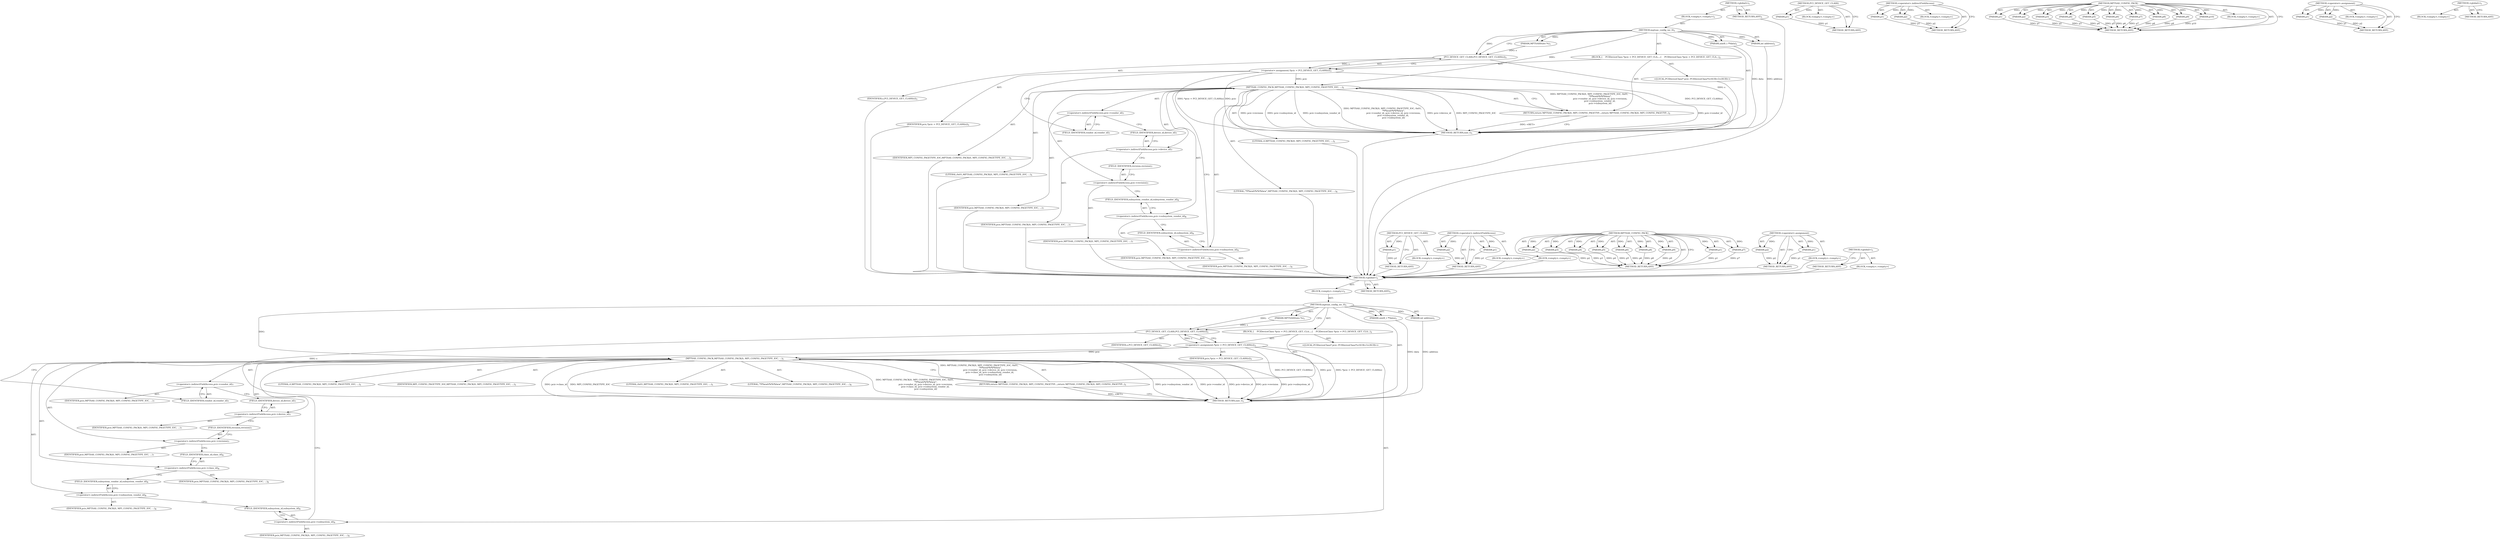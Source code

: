 digraph "&lt;global&gt;" {
vulnerable_6 [label=<(METHOD,&lt;global&gt;)<SUB>1</SUB>>];
vulnerable_7 [label=<(BLOCK,&lt;empty&gt;,&lt;empty&gt;)<SUB>1</SUB>>];
vulnerable_8 [label=<(METHOD,mptsas_config_ioc_0)<SUB>1</SUB>>];
vulnerable_9 [label=<(PARAM,MPTSASState *s)<SUB>1</SUB>>];
vulnerable_10 [label=<(PARAM,uint8_t **data)<SUB>1</SUB>>];
vulnerable_11 [label=<(PARAM,int address)<SUB>1</SUB>>];
vulnerable_12 [label=<(BLOCK,{
    PCIDeviceClass *pcic = PCI_DEVICE_GET_CLA...,{
    PCIDeviceClass *pcic = PCI_DEVICE_GET_CLA...)<SUB>2</SUB>>];
vulnerable_13 [label="<(LOCAL,PCIDeviceClass* pcic: PCIDeviceClass*)<SUB>3</SUB>>"];
vulnerable_14 [label=<(&lt;operator&gt;.assignment,*pcic = PCI_DEVICE_GET_CLASS(s))<SUB>3</SUB>>];
vulnerable_15 [label=<(IDENTIFIER,pcic,*pcic = PCI_DEVICE_GET_CLASS(s))<SUB>3</SUB>>];
vulnerable_16 [label=<(PCI_DEVICE_GET_CLASS,PCI_DEVICE_GET_CLASS(s))<SUB>3</SUB>>];
vulnerable_17 [label=<(IDENTIFIER,s,PCI_DEVICE_GET_CLASS(s))<SUB>3</SUB>>];
vulnerable_18 [label=<(RETURN,return MPTSAS_CONFIG_PACK(0, MPI_CONFIG_PAGETYP...,return MPTSAS_CONFIG_PACK(0, MPI_CONFIG_PAGETYP...)<SUB>5</SUB>>];
vulnerable_19 [label=<(MPTSAS_CONFIG_PACK,MPTSAS_CONFIG_PACK(0, MPI_CONFIG_PAGETYPE_IOC, ...)<SUB>5</SUB>>];
vulnerable_20 [label=<(LITERAL,0,MPTSAS_CONFIG_PACK(0, MPI_CONFIG_PAGETYPE_IOC, ...)<SUB>5</SUB>>];
vulnerable_21 [label=<(IDENTIFIER,MPI_CONFIG_PAGETYPE_IOC,MPTSAS_CONFIG_PACK(0, MPI_CONFIG_PAGETYPE_IOC, ...)<SUB>5</SUB>>];
vulnerable_22 [label=<(LITERAL,0x01,MPTSAS_CONFIG_PACK(0, MPI_CONFIG_PAGETYPE_IOC, ...)<SUB>5</SUB>>];
vulnerable_23 [label=<(LITERAL,&quot;*l*lwwb*b*b*blww&quot;,MPTSAS_CONFIG_PACK(0, MPI_CONFIG_PAGETYPE_IOC, ...)<SUB>6</SUB>>];
vulnerable_24 [label=<(&lt;operator&gt;.indirectFieldAccess,pcic-&gt;vendor_id)<SUB>7</SUB>>];
vulnerable_25 [label=<(IDENTIFIER,pcic,MPTSAS_CONFIG_PACK(0, MPI_CONFIG_PAGETYPE_IOC, ...)<SUB>7</SUB>>];
vulnerable_26 [label=<(FIELD_IDENTIFIER,vendor_id,vendor_id)<SUB>7</SUB>>];
vulnerable_27 [label=<(&lt;operator&gt;.indirectFieldAccess,pcic-&gt;device_id)<SUB>7</SUB>>];
vulnerable_28 [label=<(IDENTIFIER,pcic,MPTSAS_CONFIG_PACK(0, MPI_CONFIG_PAGETYPE_IOC, ...)<SUB>7</SUB>>];
vulnerable_29 [label=<(FIELD_IDENTIFIER,device_id,device_id)<SUB>7</SUB>>];
vulnerable_30 [label=<(&lt;operator&gt;.indirectFieldAccess,pcic-&gt;revision)<SUB>7</SUB>>];
vulnerable_31 [label=<(IDENTIFIER,pcic,MPTSAS_CONFIG_PACK(0, MPI_CONFIG_PAGETYPE_IOC, ...)<SUB>7</SUB>>];
vulnerable_32 [label=<(FIELD_IDENTIFIER,revision,revision)<SUB>7</SUB>>];
vulnerable_33 [label=<(&lt;operator&gt;.indirectFieldAccess,pcic-&gt;subsystem_vendor_id)<SUB>8</SUB>>];
vulnerable_34 [label=<(IDENTIFIER,pcic,MPTSAS_CONFIG_PACK(0, MPI_CONFIG_PAGETYPE_IOC, ...)<SUB>8</SUB>>];
vulnerable_35 [label=<(FIELD_IDENTIFIER,subsystem_vendor_id,subsystem_vendor_id)<SUB>8</SUB>>];
vulnerable_36 [label=<(&lt;operator&gt;.indirectFieldAccess,pcic-&gt;subsystem_id)<SUB>9</SUB>>];
vulnerable_37 [label=<(IDENTIFIER,pcic,MPTSAS_CONFIG_PACK(0, MPI_CONFIG_PAGETYPE_IOC, ...)<SUB>9</SUB>>];
vulnerable_38 [label=<(FIELD_IDENTIFIER,subsystem_id,subsystem_id)<SUB>9</SUB>>];
vulnerable_39 [label=<(METHOD_RETURN,size_t)<SUB>1</SUB>>];
vulnerable_41 [label=<(METHOD_RETURN,ANY)<SUB>1</SUB>>];
vulnerable_71 [label=<(METHOD,PCI_DEVICE_GET_CLASS)>];
vulnerable_72 [label=<(PARAM,p1)>];
vulnerable_73 [label=<(BLOCK,&lt;empty&gt;,&lt;empty&gt;)>];
vulnerable_74 [label=<(METHOD_RETURN,ANY)>];
vulnerable_87 [label=<(METHOD,&lt;operator&gt;.indirectFieldAccess)>];
vulnerable_88 [label=<(PARAM,p1)>];
vulnerable_89 [label=<(PARAM,p2)>];
vulnerable_90 [label=<(BLOCK,&lt;empty&gt;,&lt;empty&gt;)>];
vulnerable_91 [label=<(METHOD_RETURN,ANY)>];
vulnerable_75 [label=<(METHOD,MPTSAS_CONFIG_PACK)>];
vulnerable_76 [label=<(PARAM,p1)>];
vulnerable_77 [label=<(PARAM,p2)>];
vulnerable_78 [label=<(PARAM,p3)>];
vulnerable_79 [label=<(PARAM,p4)>];
vulnerable_80 [label=<(PARAM,p5)>];
vulnerable_81 [label=<(PARAM,p6)>];
vulnerable_82 [label=<(PARAM,p7)>];
vulnerable_83 [label=<(PARAM,p8)>];
vulnerable_84 [label=<(PARAM,p9)>];
vulnerable_85 [label=<(BLOCK,&lt;empty&gt;,&lt;empty&gt;)>];
vulnerable_86 [label=<(METHOD_RETURN,ANY)>];
vulnerable_66 [label=<(METHOD,&lt;operator&gt;.assignment)>];
vulnerable_67 [label=<(PARAM,p1)>];
vulnerable_68 [label=<(PARAM,p2)>];
vulnerable_69 [label=<(BLOCK,&lt;empty&gt;,&lt;empty&gt;)>];
vulnerable_70 [label=<(METHOD_RETURN,ANY)>];
vulnerable_60 [label=<(METHOD,&lt;global&gt;)<SUB>1</SUB>>];
vulnerable_61 [label=<(BLOCK,&lt;empty&gt;,&lt;empty&gt;)>];
vulnerable_62 [label=<(METHOD_RETURN,ANY)>];
fixed_6 [label=<(METHOD,&lt;global&gt;)<SUB>1</SUB>>];
fixed_7 [label=<(BLOCK,&lt;empty&gt;,&lt;empty&gt;)<SUB>1</SUB>>];
fixed_8 [label=<(METHOD,mptsas_config_ioc_0)<SUB>1</SUB>>];
fixed_9 [label=<(PARAM,MPTSASState *s)<SUB>1</SUB>>];
fixed_10 [label=<(PARAM,uint8_t **data)<SUB>1</SUB>>];
fixed_11 [label=<(PARAM,int address)<SUB>1</SUB>>];
fixed_12 [label=<(BLOCK,{
    PCIDeviceClass *pcic = PCI_DEVICE_GET_CLA...,{
    PCIDeviceClass *pcic = PCI_DEVICE_GET_CLA...)<SUB>2</SUB>>];
fixed_13 [label="<(LOCAL,PCIDeviceClass* pcic: PCIDeviceClass*)<SUB>3</SUB>>"];
fixed_14 [label=<(&lt;operator&gt;.assignment,*pcic = PCI_DEVICE_GET_CLASS(s))<SUB>3</SUB>>];
fixed_15 [label=<(IDENTIFIER,pcic,*pcic = PCI_DEVICE_GET_CLASS(s))<SUB>3</SUB>>];
fixed_16 [label=<(PCI_DEVICE_GET_CLASS,PCI_DEVICE_GET_CLASS(s))<SUB>3</SUB>>];
fixed_17 [label=<(IDENTIFIER,s,PCI_DEVICE_GET_CLASS(s))<SUB>3</SUB>>];
fixed_18 [label=<(RETURN,return MPTSAS_CONFIG_PACK(0, MPI_CONFIG_PAGETYP...,return MPTSAS_CONFIG_PACK(0, MPI_CONFIG_PAGETYP...)<SUB>5</SUB>>];
fixed_19 [label=<(MPTSAS_CONFIG_PACK,MPTSAS_CONFIG_PACK(0, MPI_CONFIG_PAGETYPE_IOC, ...)<SUB>5</SUB>>];
fixed_20 [label=<(LITERAL,0,MPTSAS_CONFIG_PACK(0, MPI_CONFIG_PAGETYPE_IOC, ...)<SUB>5</SUB>>];
fixed_21 [label=<(IDENTIFIER,MPI_CONFIG_PAGETYPE_IOC,MPTSAS_CONFIG_PACK(0, MPI_CONFIG_PAGETYPE_IOC, ...)<SUB>5</SUB>>];
fixed_22 [label=<(LITERAL,0x01,MPTSAS_CONFIG_PACK(0, MPI_CONFIG_PAGETYPE_IOC, ...)<SUB>5</SUB>>];
fixed_23 [label=<(LITERAL,&quot;*l*lwwb*b*b*blww&quot;,MPTSAS_CONFIG_PACK(0, MPI_CONFIG_PAGETYPE_IOC, ...)<SUB>6</SUB>>];
fixed_24 [label=<(&lt;operator&gt;.indirectFieldAccess,pcic-&gt;vendor_id)<SUB>7</SUB>>];
fixed_25 [label=<(IDENTIFIER,pcic,MPTSAS_CONFIG_PACK(0, MPI_CONFIG_PAGETYPE_IOC, ...)<SUB>7</SUB>>];
fixed_26 [label=<(FIELD_IDENTIFIER,vendor_id,vendor_id)<SUB>7</SUB>>];
fixed_27 [label=<(&lt;operator&gt;.indirectFieldAccess,pcic-&gt;device_id)<SUB>7</SUB>>];
fixed_28 [label=<(IDENTIFIER,pcic,MPTSAS_CONFIG_PACK(0, MPI_CONFIG_PAGETYPE_IOC, ...)<SUB>7</SUB>>];
fixed_29 [label=<(FIELD_IDENTIFIER,device_id,device_id)<SUB>7</SUB>>];
fixed_30 [label=<(&lt;operator&gt;.indirectFieldAccess,pcic-&gt;revision)<SUB>7</SUB>>];
fixed_31 [label=<(IDENTIFIER,pcic,MPTSAS_CONFIG_PACK(0, MPI_CONFIG_PAGETYPE_IOC, ...)<SUB>7</SUB>>];
fixed_32 [label=<(FIELD_IDENTIFIER,revision,revision)<SUB>7</SUB>>];
fixed_33 [label=<(&lt;operator&gt;.indirectFieldAccess,pcic-&gt;class_id)<SUB>8</SUB>>];
fixed_34 [label=<(IDENTIFIER,pcic,MPTSAS_CONFIG_PACK(0, MPI_CONFIG_PAGETYPE_IOC, ...)<SUB>8</SUB>>];
fixed_35 [label=<(FIELD_IDENTIFIER,class_id,class_id)<SUB>8</SUB>>];
fixed_36 [label=<(&lt;operator&gt;.indirectFieldAccess,pcic-&gt;subsystem_vendor_id)<SUB>8</SUB>>];
fixed_37 [label=<(IDENTIFIER,pcic,MPTSAS_CONFIG_PACK(0, MPI_CONFIG_PAGETYPE_IOC, ...)<SUB>8</SUB>>];
fixed_38 [label=<(FIELD_IDENTIFIER,subsystem_vendor_id,subsystem_vendor_id)<SUB>8</SUB>>];
fixed_39 [label=<(&lt;operator&gt;.indirectFieldAccess,pcic-&gt;subsystem_id)<SUB>9</SUB>>];
fixed_40 [label=<(IDENTIFIER,pcic,MPTSAS_CONFIG_PACK(0, MPI_CONFIG_PAGETYPE_IOC, ...)<SUB>9</SUB>>];
fixed_41 [label=<(FIELD_IDENTIFIER,subsystem_id,subsystem_id)<SUB>9</SUB>>];
fixed_42 [label=<(METHOD_RETURN,size_t)<SUB>1</SUB>>];
fixed_44 [label=<(METHOD_RETURN,ANY)<SUB>1</SUB>>];
fixed_74 [label=<(METHOD,PCI_DEVICE_GET_CLASS)>];
fixed_75 [label=<(PARAM,p1)>];
fixed_76 [label=<(BLOCK,&lt;empty&gt;,&lt;empty&gt;)>];
fixed_77 [label=<(METHOD_RETURN,ANY)>];
fixed_91 [label=<(METHOD,&lt;operator&gt;.indirectFieldAccess)>];
fixed_92 [label=<(PARAM,p1)>];
fixed_93 [label=<(PARAM,p2)>];
fixed_94 [label=<(BLOCK,&lt;empty&gt;,&lt;empty&gt;)>];
fixed_95 [label=<(METHOD_RETURN,ANY)>];
fixed_78 [label=<(METHOD,MPTSAS_CONFIG_PACK)>];
fixed_79 [label=<(PARAM,p1)>];
fixed_80 [label=<(PARAM,p2)>];
fixed_81 [label=<(PARAM,p3)>];
fixed_82 [label=<(PARAM,p4)>];
fixed_83 [label=<(PARAM,p5)>];
fixed_84 [label=<(PARAM,p6)>];
fixed_85 [label=<(PARAM,p7)>];
fixed_86 [label=<(PARAM,p8)>];
fixed_87 [label=<(PARAM,p9)>];
fixed_88 [label=<(PARAM,p10)>];
fixed_89 [label=<(BLOCK,&lt;empty&gt;,&lt;empty&gt;)>];
fixed_90 [label=<(METHOD_RETURN,ANY)>];
fixed_69 [label=<(METHOD,&lt;operator&gt;.assignment)>];
fixed_70 [label=<(PARAM,p1)>];
fixed_71 [label=<(PARAM,p2)>];
fixed_72 [label=<(BLOCK,&lt;empty&gt;,&lt;empty&gt;)>];
fixed_73 [label=<(METHOD_RETURN,ANY)>];
fixed_63 [label=<(METHOD,&lt;global&gt;)<SUB>1</SUB>>];
fixed_64 [label=<(BLOCK,&lt;empty&gt;,&lt;empty&gt;)>];
fixed_65 [label=<(METHOD_RETURN,ANY)>];
vulnerable_6 -> vulnerable_7  [key=0, label="AST: "];
vulnerable_6 -> vulnerable_41  [key=0, label="AST: "];
vulnerable_6 -> vulnerable_41  [key=1, label="CFG: "];
vulnerable_7 -> vulnerable_8  [key=0, label="AST: "];
vulnerable_8 -> vulnerable_9  [key=0, label="AST: "];
vulnerable_8 -> vulnerable_9  [key=1, label="DDG: "];
vulnerable_8 -> vulnerable_10  [key=0, label="AST: "];
vulnerable_8 -> vulnerable_10  [key=1, label="DDG: "];
vulnerable_8 -> vulnerable_11  [key=0, label="AST: "];
vulnerable_8 -> vulnerable_11  [key=1, label="DDG: "];
vulnerable_8 -> vulnerable_12  [key=0, label="AST: "];
vulnerable_8 -> vulnerable_39  [key=0, label="AST: "];
vulnerable_8 -> vulnerable_16  [key=0, label="CFG: "];
vulnerable_8 -> vulnerable_16  [key=1, label="DDG: "];
vulnerable_8 -> vulnerable_19  [key=0, label="DDG: "];
vulnerable_9 -> vulnerable_16  [key=0, label="DDG: s"];
vulnerable_10 -> vulnerable_39  [key=0, label="DDG: data"];
vulnerable_11 -> vulnerable_39  [key=0, label="DDG: address"];
vulnerable_12 -> vulnerable_13  [key=0, label="AST: "];
vulnerable_12 -> vulnerable_14  [key=0, label="AST: "];
vulnerable_12 -> vulnerable_18  [key=0, label="AST: "];
vulnerable_13 -> fixed_6  [key=0];
vulnerable_14 -> vulnerable_15  [key=0, label="AST: "];
vulnerable_14 -> vulnerable_16  [key=0, label="AST: "];
vulnerable_14 -> vulnerable_26  [key=0, label="CFG: "];
vulnerable_14 -> vulnerable_39  [key=0, label="DDG: pcic"];
vulnerable_14 -> vulnerable_39  [key=1, label="DDG: PCI_DEVICE_GET_CLASS(s)"];
vulnerable_14 -> vulnerable_39  [key=2, label="DDG: *pcic = PCI_DEVICE_GET_CLASS(s)"];
vulnerable_14 -> vulnerable_19  [key=0, label="DDG: pcic"];
vulnerable_15 -> fixed_6  [key=0];
vulnerable_16 -> vulnerable_17  [key=0, label="AST: "];
vulnerable_16 -> vulnerable_14  [key=0, label="CFG: "];
vulnerable_16 -> vulnerable_14  [key=1, label="DDG: s"];
vulnerable_16 -> vulnerable_39  [key=0, label="DDG: s"];
vulnerable_17 -> fixed_6  [key=0];
vulnerable_18 -> vulnerable_19  [key=0, label="AST: "];
vulnerable_18 -> vulnerable_39  [key=0, label="CFG: "];
vulnerable_18 -> vulnerable_39  [key=1, label="DDG: &lt;RET&gt;"];
vulnerable_19 -> vulnerable_20  [key=0, label="AST: "];
vulnerable_19 -> vulnerable_21  [key=0, label="AST: "];
vulnerable_19 -> vulnerable_22  [key=0, label="AST: "];
vulnerable_19 -> vulnerable_23  [key=0, label="AST: "];
vulnerable_19 -> vulnerable_24  [key=0, label="AST: "];
vulnerable_19 -> vulnerable_27  [key=0, label="AST: "];
vulnerable_19 -> vulnerable_30  [key=0, label="AST: "];
vulnerable_19 -> vulnerable_33  [key=0, label="AST: "];
vulnerable_19 -> vulnerable_36  [key=0, label="AST: "];
vulnerable_19 -> vulnerable_18  [key=0, label="CFG: "];
vulnerable_19 -> vulnerable_18  [key=1, label="DDG: MPTSAS_CONFIG_PACK(0, MPI_CONFIG_PAGETYPE_IOC, 0x01,
                               &quot;*l*lwwb*b*b*blww&quot;,
                               pcic-&gt;vendor_id, pcic-&gt;device_id, pcic-&gt;revision,
                              pcic-&gt;subsystem_vendor_id,
                               pcic-&gt;subsystem_id)"];
vulnerable_19 -> vulnerable_39  [key=0, label="DDG: MPI_CONFIG_PAGETYPE_IOC"];
vulnerable_19 -> vulnerable_39  [key=1, label="DDG: pcic-&gt;vendor_id"];
vulnerable_19 -> vulnerable_39  [key=2, label="DDG: pcic-&gt;device_id"];
vulnerable_19 -> vulnerable_39  [key=3, label="DDG: pcic-&gt;revision"];
vulnerable_19 -> vulnerable_39  [key=4, label="DDG: pcic-&gt;subsystem_vendor_id"];
vulnerable_19 -> vulnerable_39  [key=5, label="DDG: pcic-&gt;subsystem_id"];
vulnerable_19 -> vulnerable_39  [key=6, label="DDG: MPTSAS_CONFIG_PACK(0, MPI_CONFIG_PAGETYPE_IOC, 0x01,
                               &quot;*l*lwwb*b*b*blww&quot;,
                               pcic-&gt;vendor_id, pcic-&gt;device_id, pcic-&gt;revision,
                              pcic-&gt;subsystem_vendor_id,
                               pcic-&gt;subsystem_id)"];
vulnerable_20 -> fixed_6  [key=0];
vulnerable_21 -> fixed_6  [key=0];
vulnerable_22 -> fixed_6  [key=0];
vulnerable_23 -> fixed_6  [key=0];
vulnerable_24 -> vulnerable_25  [key=0, label="AST: "];
vulnerable_24 -> vulnerable_26  [key=0, label="AST: "];
vulnerable_24 -> vulnerable_29  [key=0, label="CFG: "];
vulnerable_25 -> fixed_6  [key=0];
vulnerable_26 -> vulnerable_24  [key=0, label="CFG: "];
vulnerable_27 -> vulnerable_28  [key=0, label="AST: "];
vulnerable_27 -> vulnerable_29  [key=0, label="AST: "];
vulnerable_27 -> vulnerable_32  [key=0, label="CFG: "];
vulnerable_28 -> fixed_6  [key=0];
vulnerable_29 -> vulnerable_27  [key=0, label="CFG: "];
vulnerable_30 -> vulnerable_31  [key=0, label="AST: "];
vulnerable_30 -> vulnerable_32  [key=0, label="AST: "];
vulnerable_30 -> vulnerable_35  [key=0, label="CFG: "];
vulnerable_31 -> fixed_6  [key=0];
vulnerable_32 -> vulnerable_30  [key=0, label="CFG: "];
vulnerable_33 -> vulnerable_34  [key=0, label="AST: "];
vulnerable_33 -> vulnerable_35  [key=0, label="AST: "];
vulnerable_33 -> vulnerable_38  [key=0, label="CFG: "];
vulnerable_34 -> fixed_6  [key=0];
vulnerable_35 -> vulnerable_33  [key=0, label="CFG: "];
vulnerable_36 -> vulnerable_37  [key=0, label="AST: "];
vulnerable_36 -> vulnerable_38  [key=0, label="AST: "];
vulnerable_36 -> vulnerable_19  [key=0, label="CFG: "];
vulnerable_37 -> fixed_6  [key=0];
vulnerable_38 -> vulnerable_36  [key=0, label="CFG: "];
vulnerable_39 -> fixed_6  [key=0];
vulnerable_41 -> fixed_6  [key=0];
vulnerable_71 -> vulnerable_72  [key=0, label="AST: "];
vulnerable_71 -> vulnerable_72  [key=1, label="DDG: "];
vulnerable_71 -> vulnerable_73  [key=0, label="AST: "];
vulnerable_71 -> vulnerable_74  [key=0, label="AST: "];
vulnerable_71 -> vulnerable_74  [key=1, label="CFG: "];
vulnerable_72 -> vulnerable_74  [key=0, label="DDG: p1"];
vulnerable_73 -> fixed_6  [key=0];
vulnerable_74 -> fixed_6  [key=0];
vulnerable_87 -> vulnerable_88  [key=0, label="AST: "];
vulnerable_87 -> vulnerable_88  [key=1, label="DDG: "];
vulnerable_87 -> vulnerable_90  [key=0, label="AST: "];
vulnerable_87 -> vulnerable_89  [key=0, label="AST: "];
vulnerable_87 -> vulnerable_89  [key=1, label="DDG: "];
vulnerable_87 -> vulnerable_91  [key=0, label="AST: "];
vulnerable_87 -> vulnerable_91  [key=1, label="CFG: "];
vulnerable_88 -> vulnerable_91  [key=0, label="DDG: p1"];
vulnerable_89 -> vulnerable_91  [key=0, label="DDG: p2"];
vulnerable_90 -> fixed_6  [key=0];
vulnerable_91 -> fixed_6  [key=0];
vulnerable_75 -> vulnerable_76  [key=0, label="AST: "];
vulnerable_75 -> vulnerable_76  [key=1, label="DDG: "];
vulnerable_75 -> vulnerable_85  [key=0, label="AST: "];
vulnerable_75 -> vulnerable_77  [key=0, label="AST: "];
vulnerable_75 -> vulnerable_77  [key=1, label="DDG: "];
vulnerable_75 -> vulnerable_86  [key=0, label="AST: "];
vulnerable_75 -> vulnerable_86  [key=1, label="CFG: "];
vulnerable_75 -> vulnerable_78  [key=0, label="AST: "];
vulnerable_75 -> vulnerable_78  [key=1, label="DDG: "];
vulnerable_75 -> vulnerable_79  [key=0, label="AST: "];
vulnerable_75 -> vulnerable_79  [key=1, label="DDG: "];
vulnerable_75 -> vulnerable_80  [key=0, label="AST: "];
vulnerable_75 -> vulnerable_80  [key=1, label="DDG: "];
vulnerable_75 -> vulnerable_81  [key=0, label="AST: "];
vulnerable_75 -> vulnerable_81  [key=1, label="DDG: "];
vulnerable_75 -> vulnerable_82  [key=0, label="AST: "];
vulnerable_75 -> vulnerable_82  [key=1, label="DDG: "];
vulnerable_75 -> vulnerable_83  [key=0, label="AST: "];
vulnerable_75 -> vulnerable_83  [key=1, label="DDG: "];
vulnerable_75 -> vulnerable_84  [key=0, label="AST: "];
vulnerable_75 -> vulnerable_84  [key=1, label="DDG: "];
vulnerable_76 -> vulnerable_86  [key=0, label="DDG: p1"];
vulnerable_77 -> vulnerable_86  [key=0, label="DDG: p2"];
vulnerable_78 -> vulnerable_86  [key=0, label="DDG: p3"];
vulnerable_79 -> vulnerable_86  [key=0, label="DDG: p4"];
vulnerable_80 -> vulnerable_86  [key=0, label="DDG: p5"];
vulnerable_81 -> vulnerable_86  [key=0, label="DDG: p6"];
vulnerable_82 -> vulnerable_86  [key=0, label="DDG: p7"];
vulnerable_83 -> vulnerable_86  [key=0, label="DDG: p8"];
vulnerable_84 -> vulnerable_86  [key=0, label="DDG: p9"];
vulnerable_85 -> fixed_6  [key=0];
vulnerable_86 -> fixed_6  [key=0];
vulnerable_66 -> vulnerable_67  [key=0, label="AST: "];
vulnerable_66 -> vulnerable_67  [key=1, label="DDG: "];
vulnerable_66 -> vulnerable_69  [key=0, label="AST: "];
vulnerable_66 -> vulnerable_68  [key=0, label="AST: "];
vulnerable_66 -> vulnerable_68  [key=1, label="DDG: "];
vulnerable_66 -> vulnerable_70  [key=0, label="AST: "];
vulnerable_66 -> vulnerable_70  [key=1, label="CFG: "];
vulnerable_67 -> vulnerable_70  [key=0, label="DDG: p1"];
vulnerable_68 -> vulnerable_70  [key=0, label="DDG: p2"];
vulnerable_69 -> fixed_6  [key=0];
vulnerable_70 -> fixed_6  [key=0];
vulnerable_60 -> vulnerable_61  [key=0, label="AST: "];
vulnerable_60 -> vulnerable_62  [key=0, label="AST: "];
vulnerable_60 -> vulnerable_62  [key=1, label="CFG: "];
vulnerable_61 -> fixed_6  [key=0];
vulnerable_62 -> fixed_6  [key=0];
fixed_6 -> fixed_7  [key=0, label="AST: "];
fixed_6 -> fixed_44  [key=0, label="AST: "];
fixed_6 -> fixed_44  [key=1, label="CFG: "];
fixed_7 -> fixed_8  [key=0, label="AST: "];
fixed_8 -> fixed_9  [key=0, label="AST: "];
fixed_8 -> fixed_9  [key=1, label="DDG: "];
fixed_8 -> fixed_10  [key=0, label="AST: "];
fixed_8 -> fixed_10  [key=1, label="DDG: "];
fixed_8 -> fixed_11  [key=0, label="AST: "];
fixed_8 -> fixed_11  [key=1, label="DDG: "];
fixed_8 -> fixed_12  [key=0, label="AST: "];
fixed_8 -> fixed_42  [key=0, label="AST: "];
fixed_8 -> fixed_16  [key=0, label="CFG: "];
fixed_8 -> fixed_16  [key=1, label="DDG: "];
fixed_8 -> fixed_19  [key=0, label="DDG: "];
fixed_9 -> fixed_16  [key=0, label="DDG: s"];
fixed_10 -> fixed_42  [key=0, label="DDG: data"];
fixed_11 -> fixed_42  [key=0, label="DDG: address"];
fixed_12 -> fixed_13  [key=0, label="AST: "];
fixed_12 -> fixed_14  [key=0, label="AST: "];
fixed_12 -> fixed_18  [key=0, label="AST: "];
fixed_14 -> fixed_15  [key=0, label="AST: "];
fixed_14 -> fixed_16  [key=0, label="AST: "];
fixed_14 -> fixed_26  [key=0, label="CFG: "];
fixed_14 -> fixed_42  [key=0, label="DDG: pcic"];
fixed_14 -> fixed_42  [key=1, label="DDG: PCI_DEVICE_GET_CLASS(s)"];
fixed_14 -> fixed_42  [key=2, label="DDG: *pcic = PCI_DEVICE_GET_CLASS(s)"];
fixed_14 -> fixed_19  [key=0, label="DDG: pcic"];
fixed_16 -> fixed_17  [key=0, label="AST: "];
fixed_16 -> fixed_14  [key=0, label="CFG: "];
fixed_16 -> fixed_14  [key=1, label="DDG: s"];
fixed_16 -> fixed_42  [key=0, label="DDG: s"];
fixed_18 -> fixed_19  [key=0, label="AST: "];
fixed_18 -> fixed_42  [key=0, label="CFG: "];
fixed_18 -> fixed_42  [key=1, label="DDG: &lt;RET&gt;"];
fixed_19 -> fixed_20  [key=0, label="AST: "];
fixed_19 -> fixed_21  [key=0, label="AST: "];
fixed_19 -> fixed_22  [key=0, label="AST: "];
fixed_19 -> fixed_23  [key=0, label="AST: "];
fixed_19 -> fixed_24  [key=0, label="AST: "];
fixed_19 -> fixed_27  [key=0, label="AST: "];
fixed_19 -> fixed_30  [key=0, label="AST: "];
fixed_19 -> fixed_33  [key=0, label="AST: "];
fixed_19 -> fixed_36  [key=0, label="AST: "];
fixed_19 -> fixed_39  [key=0, label="AST: "];
fixed_19 -> fixed_18  [key=0, label="CFG: "];
fixed_19 -> fixed_18  [key=1, label="DDG: MPTSAS_CONFIG_PACK(0, MPI_CONFIG_PAGETYPE_IOC, 0x01,
                               &quot;*l*lwwb*b*b*blww&quot;,
                               pcic-&gt;vendor_id, pcic-&gt;device_id, pcic-&gt;revision,
                              pcic-&gt;class_id, pcic-&gt;subsystem_vendor_id,
                               pcic-&gt;subsystem_id)"];
fixed_19 -> fixed_42  [key=0, label="DDG: MPI_CONFIG_PAGETYPE_IOC"];
fixed_19 -> fixed_42  [key=1, label="DDG: pcic-&gt;vendor_id"];
fixed_19 -> fixed_42  [key=2, label="DDG: pcic-&gt;device_id"];
fixed_19 -> fixed_42  [key=3, label="DDG: pcic-&gt;revision"];
fixed_19 -> fixed_42  [key=4, label="DDG: pcic-&gt;class_id"];
fixed_19 -> fixed_42  [key=5, label="DDG: pcic-&gt;subsystem_vendor_id"];
fixed_19 -> fixed_42  [key=6, label="DDG: pcic-&gt;subsystem_id"];
fixed_19 -> fixed_42  [key=7, label="DDG: MPTSAS_CONFIG_PACK(0, MPI_CONFIG_PAGETYPE_IOC, 0x01,
                               &quot;*l*lwwb*b*b*blww&quot;,
                               pcic-&gt;vendor_id, pcic-&gt;device_id, pcic-&gt;revision,
                              pcic-&gt;class_id, pcic-&gt;subsystem_vendor_id,
                               pcic-&gt;subsystem_id)"];
fixed_24 -> fixed_25  [key=0, label="AST: "];
fixed_24 -> fixed_26  [key=0, label="AST: "];
fixed_24 -> fixed_29  [key=0, label="CFG: "];
fixed_26 -> fixed_24  [key=0, label="CFG: "];
fixed_27 -> fixed_28  [key=0, label="AST: "];
fixed_27 -> fixed_29  [key=0, label="AST: "];
fixed_27 -> fixed_32  [key=0, label="CFG: "];
fixed_29 -> fixed_27  [key=0, label="CFG: "];
fixed_30 -> fixed_31  [key=0, label="AST: "];
fixed_30 -> fixed_32  [key=0, label="AST: "];
fixed_30 -> fixed_35  [key=0, label="CFG: "];
fixed_32 -> fixed_30  [key=0, label="CFG: "];
fixed_33 -> fixed_34  [key=0, label="AST: "];
fixed_33 -> fixed_35  [key=0, label="AST: "];
fixed_33 -> fixed_38  [key=0, label="CFG: "];
fixed_35 -> fixed_33  [key=0, label="CFG: "];
fixed_36 -> fixed_37  [key=0, label="AST: "];
fixed_36 -> fixed_38  [key=0, label="AST: "];
fixed_36 -> fixed_41  [key=0, label="CFG: "];
fixed_38 -> fixed_36  [key=0, label="CFG: "];
fixed_39 -> fixed_40  [key=0, label="AST: "];
fixed_39 -> fixed_41  [key=0, label="AST: "];
fixed_39 -> fixed_19  [key=0, label="CFG: "];
fixed_41 -> fixed_39  [key=0, label="CFG: "];
fixed_74 -> fixed_75  [key=0, label="AST: "];
fixed_74 -> fixed_75  [key=1, label="DDG: "];
fixed_74 -> fixed_76  [key=0, label="AST: "];
fixed_74 -> fixed_77  [key=0, label="AST: "];
fixed_74 -> fixed_77  [key=1, label="CFG: "];
fixed_75 -> fixed_77  [key=0, label="DDG: p1"];
fixed_91 -> fixed_92  [key=0, label="AST: "];
fixed_91 -> fixed_92  [key=1, label="DDG: "];
fixed_91 -> fixed_94  [key=0, label="AST: "];
fixed_91 -> fixed_93  [key=0, label="AST: "];
fixed_91 -> fixed_93  [key=1, label="DDG: "];
fixed_91 -> fixed_95  [key=0, label="AST: "];
fixed_91 -> fixed_95  [key=1, label="CFG: "];
fixed_92 -> fixed_95  [key=0, label="DDG: p1"];
fixed_93 -> fixed_95  [key=0, label="DDG: p2"];
fixed_78 -> fixed_79  [key=0, label="AST: "];
fixed_78 -> fixed_79  [key=1, label="DDG: "];
fixed_78 -> fixed_89  [key=0, label="AST: "];
fixed_78 -> fixed_80  [key=0, label="AST: "];
fixed_78 -> fixed_80  [key=1, label="DDG: "];
fixed_78 -> fixed_90  [key=0, label="AST: "];
fixed_78 -> fixed_90  [key=1, label="CFG: "];
fixed_78 -> fixed_81  [key=0, label="AST: "];
fixed_78 -> fixed_81  [key=1, label="DDG: "];
fixed_78 -> fixed_82  [key=0, label="AST: "];
fixed_78 -> fixed_82  [key=1, label="DDG: "];
fixed_78 -> fixed_83  [key=0, label="AST: "];
fixed_78 -> fixed_83  [key=1, label="DDG: "];
fixed_78 -> fixed_84  [key=0, label="AST: "];
fixed_78 -> fixed_84  [key=1, label="DDG: "];
fixed_78 -> fixed_85  [key=0, label="AST: "];
fixed_78 -> fixed_85  [key=1, label="DDG: "];
fixed_78 -> fixed_86  [key=0, label="AST: "];
fixed_78 -> fixed_86  [key=1, label="DDG: "];
fixed_78 -> fixed_87  [key=0, label="AST: "];
fixed_78 -> fixed_87  [key=1, label="DDG: "];
fixed_78 -> fixed_88  [key=0, label="AST: "];
fixed_78 -> fixed_88  [key=1, label="DDG: "];
fixed_79 -> fixed_90  [key=0, label="DDG: p1"];
fixed_80 -> fixed_90  [key=0, label="DDG: p2"];
fixed_81 -> fixed_90  [key=0, label="DDG: p3"];
fixed_82 -> fixed_90  [key=0, label="DDG: p4"];
fixed_83 -> fixed_90  [key=0, label="DDG: p5"];
fixed_84 -> fixed_90  [key=0, label="DDG: p6"];
fixed_85 -> fixed_90  [key=0, label="DDG: p7"];
fixed_86 -> fixed_90  [key=0, label="DDG: p8"];
fixed_87 -> fixed_90  [key=0, label="DDG: p9"];
fixed_88 -> fixed_90  [key=0, label="DDG: p10"];
fixed_69 -> fixed_70  [key=0, label="AST: "];
fixed_69 -> fixed_70  [key=1, label="DDG: "];
fixed_69 -> fixed_72  [key=0, label="AST: "];
fixed_69 -> fixed_71  [key=0, label="AST: "];
fixed_69 -> fixed_71  [key=1, label="DDG: "];
fixed_69 -> fixed_73  [key=0, label="AST: "];
fixed_69 -> fixed_73  [key=1, label="CFG: "];
fixed_70 -> fixed_73  [key=0, label="DDG: p1"];
fixed_71 -> fixed_73  [key=0, label="DDG: p2"];
fixed_63 -> fixed_64  [key=0, label="AST: "];
fixed_63 -> fixed_65  [key=0, label="AST: "];
fixed_63 -> fixed_65  [key=1, label="CFG: "];
}
